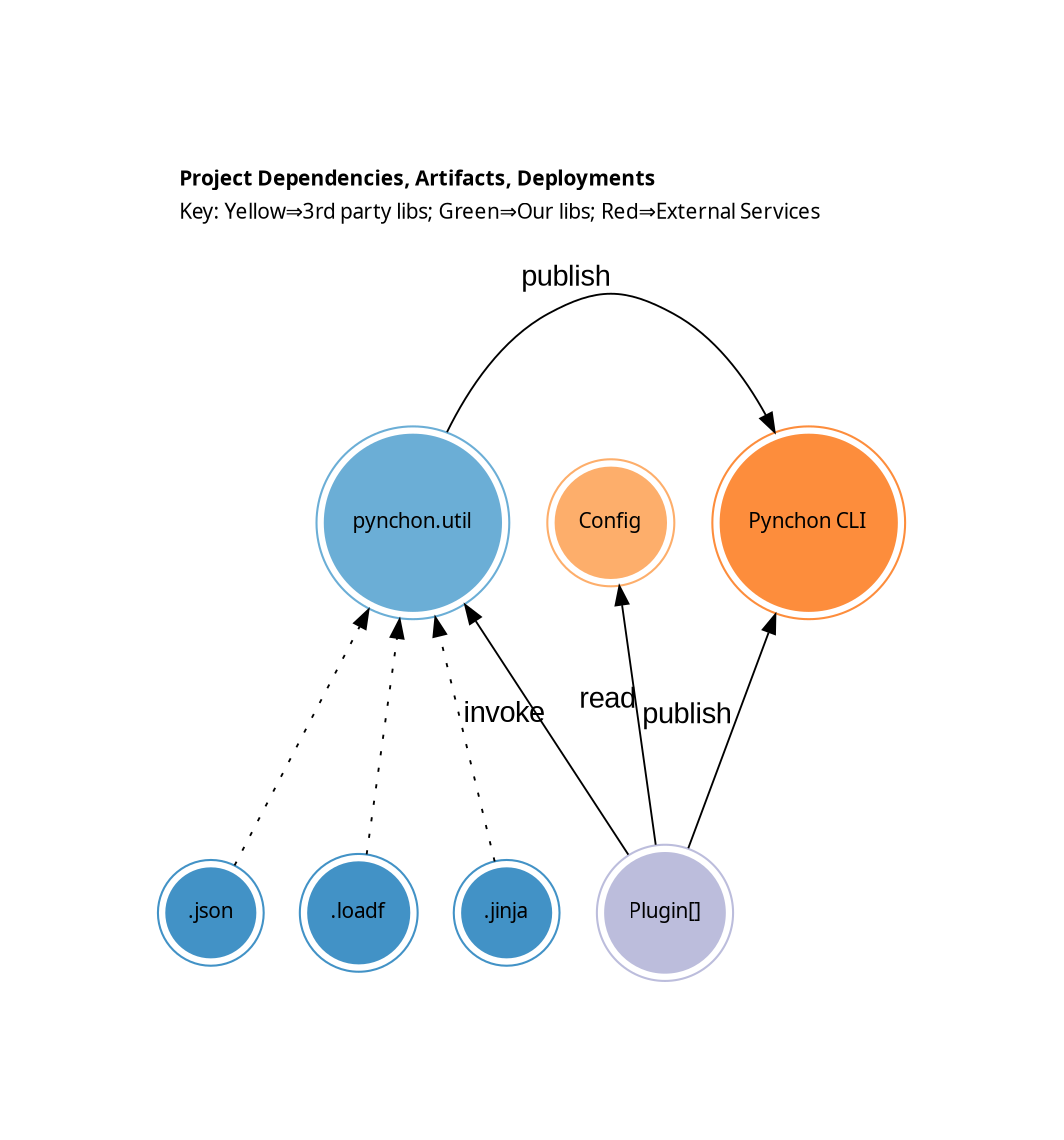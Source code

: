////
// This is a dot-file that contains the spec for a labeled digraph.
// See also the docs here: https://graphviz.org/doc/info/lang.html
////
digraph project_dependencies {
    compound=true

    // Graph & cluster attributes
    graph [
        margin = 1
        //layout=circo
        layout=dot
        //mode=hier
        //ratio="fill"; size="4,3!";
        ratio=.7;
        compound = true // allows edges between clusters
        //fillcolor = white
        fontname = verdana
        fontsize = 10
        labeljust = l // aligns label to the left
        labelloc = t // puts label at top of diagram
        newrank = true
        nodesep = .25 // separation between nodes in inches (default is 0.25
        overlap = false // prism is also interesting
        rankdir = TB // LR (left-to-right) or TB (top-to-bottom)
        ranksep = 1.5 // separation between ranks in inches (default is 0.5)
        ratio = auto // aspect ratio. diagram is tighter when it is declared
        shape = box
        splines = true // uses curved lines to avoid nodes
        #style = "filled"
    ]




    // Node attributes
    node [
        fontname = verdana
        fontsize = 10
        margin = "0.1, 0.05"
        shape = box
        style = "filled, rounded"
    ]

    // Edge attributes
    edge [ style=bold; fontname="Arial"; len=3.2; weight=.5; arrowsize = 0.9; color=black; penwidth = 0.9 ]
    label = <
        <table border="0" cellborder="0" cellspacing="0">
            <tr><td align="left"><b>Project Dependencies, Artifacts, Deployments</b></td></tr>
            <tr><td align="left">Key: Yellow⇒3rd party libs; Green⇒Our libs; Red⇒External Services</td></tr>
            <tr><td></td></tr>
            <tr><td></td></tr>
            <tr><td></td></tr>
        </table>
    >
    subgraph iface {
      graph [label="iface";]
      node [shape=doublecircle colorscheme="oranges9"]
      zconfig [color=4, label="Config"];
      cli [color=5, label="Pynchon CLI"];
      {plugin2} -> zconfig [xlabel="read"];

    }

    subgraph api {
      graph [color=lightgrey; style=filled; label="util"; ]
      node [colorscheme="blues9"; shape=doublecircle,]
      util [color=5, label="pynchon.util"]; // blue
      json [color=6, label=".json"];
      loadf [color=6, label=".loadf"];
      jinja [color=6, label=".jinja"];
      {json} -> util [style="dotted"];
      {jinja} -> util [len=3.8, style="dotted"];
      {util} -> cli [xlabel="publish"];
      {loadf} ->util [style="dotted"];

    }

    subgraph default {
      graph []
      plugin2 [color=4 colorscheme=purples9 color=4 label="Plugin[]"]; // green
      {plugin2} -> cli [xlabel="publish"];
      {plugin2} -> util [xlabel="invoke"];

    }
    { rank=min;cli;zconfig;util}
    {rank=same;json;jinja;loadf;}
    {rank=max;plugin2;}

}
